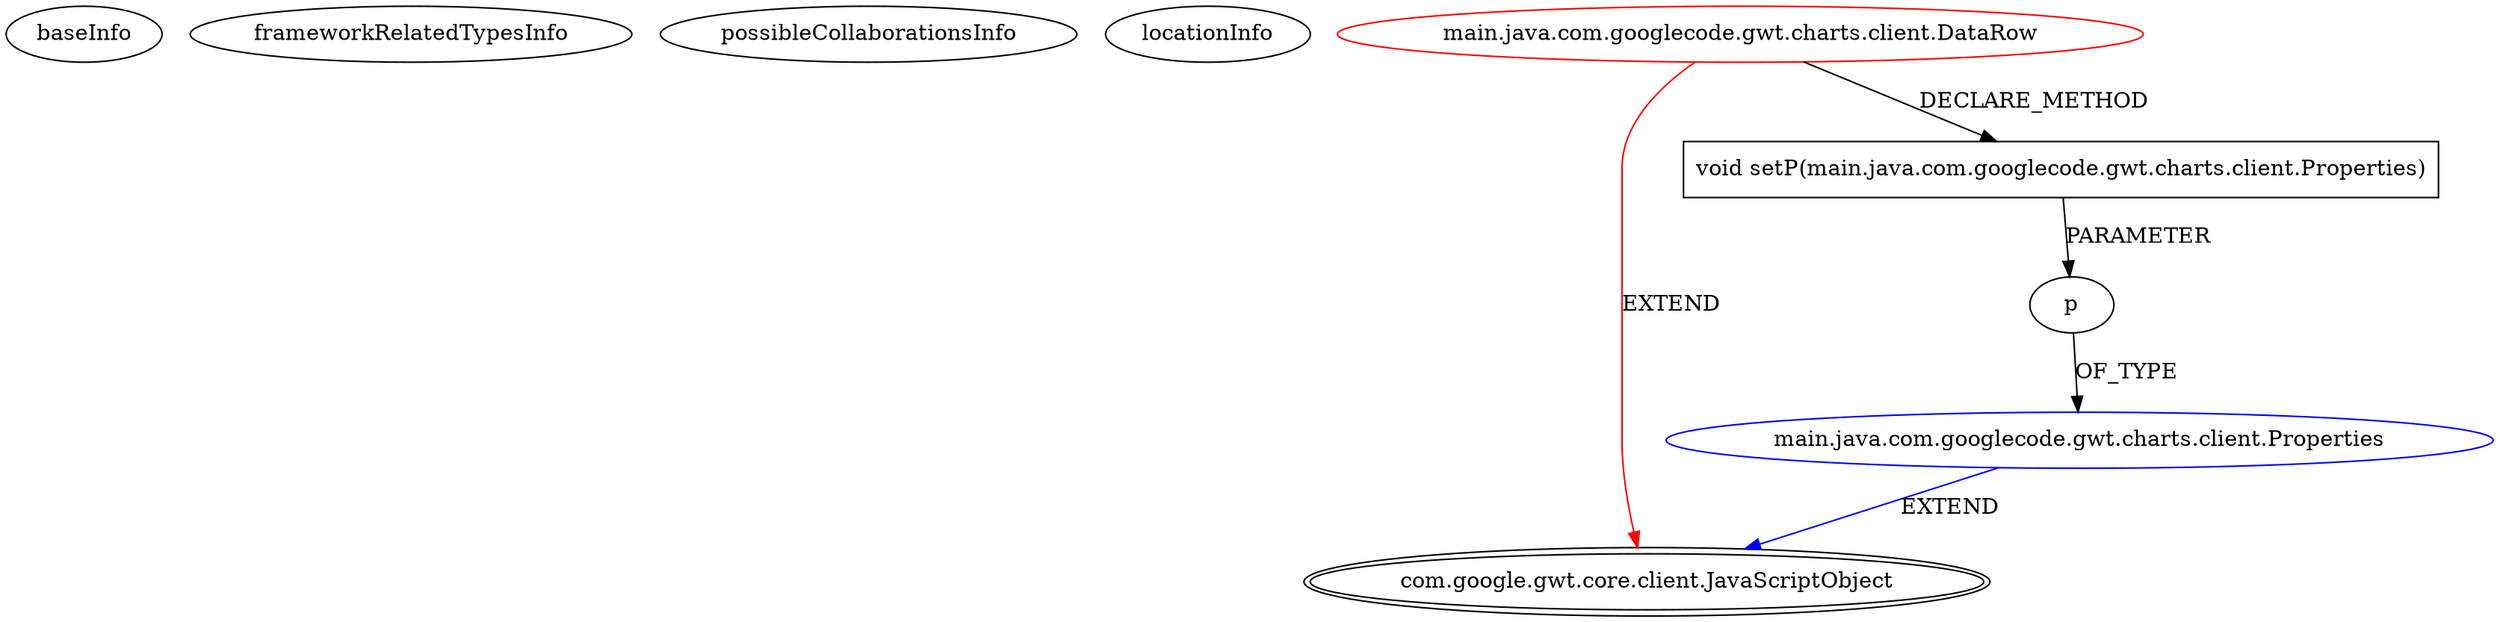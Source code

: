 digraph {
baseInfo[graphId=3207,category="extension_graph",isAnonymous=false,possibleRelation=true]
frameworkRelatedTypesInfo[0="com.google.gwt.core.client.JavaScriptObject"]
possibleCollaborationsInfo[0="3207~CLIENT_METHOD_DECLARATION-PARAMETER_DECLARATION-~com.google.gwt.core.client.JavaScriptObject ~com.google.gwt.core.client.JavaScriptObject ~false~false"]
locationInfo[projectName="jnorthrup-gwt-charts",filePath="/jnorthrup-gwt-charts/gwt-charts-master/gwt-charts/src/main/java/com/googlecode/gwt/charts/client/DataRow.java",contextSignature="DataRow",graphId="3207"]
0[label="main.java.com.googlecode.gwt.charts.client.DataRow",vertexType="ROOT_CLIENT_CLASS_DECLARATION",isFrameworkType=false,color=red]
1[label="com.google.gwt.core.client.JavaScriptObject",vertexType="FRAMEWORK_CLASS_TYPE",isFrameworkType=true,peripheries=2]
12[label="void setP(main.java.com.googlecode.gwt.charts.client.Properties)",vertexType="CLIENT_METHOD_DECLARATION",isFrameworkType=false,shape=box]
13[label="p",vertexType="PARAMETER_DECLARATION",isFrameworkType=false]
14[label="main.java.com.googlecode.gwt.charts.client.Properties",vertexType="REFERENCE_CLIENT_CLASS_DECLARATION",isFrameworkType=false,color=blue]
0->1[label="EXTEND",color=red]
0->12[label="DECLARE_METHOD"]
14->1[label="EXTEND",color=blue]
13->14[label="OF_TYPE"]
12->13[label="PARAMETER"]
}
